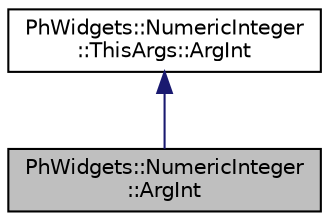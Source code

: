 digraph "PhWidgets::NumericInteger::ArgInt"
{
  edge [fontname="Helvetica",fontsize="10",labelfontname="Helvetica",labelfontsize="10"];
  node [fontname="Helvetica",fontsize="10",shape=record];
  Node3 [label="PhWidgets::NumericInteger\l::ArgInt",height=0.2,width=0.4,color="black", fillcolor="grey75", style="filled", fontcolor="black"];
  Node4 -> Node3 [dir="back",color="midnightblue",fontsize="10",style="solid",fontname="Helvetica"];
  Node4 [label="PhWidgets::NumericInteger\l::ThisArgs::ArgInt",height=0.2,width=0.4,color="black", fillcolor="white", style="filled",URL="$struct_ph_widgets_1_1_numeric_integer_1_1_this_args_1_1_arg_int.html"];
}
